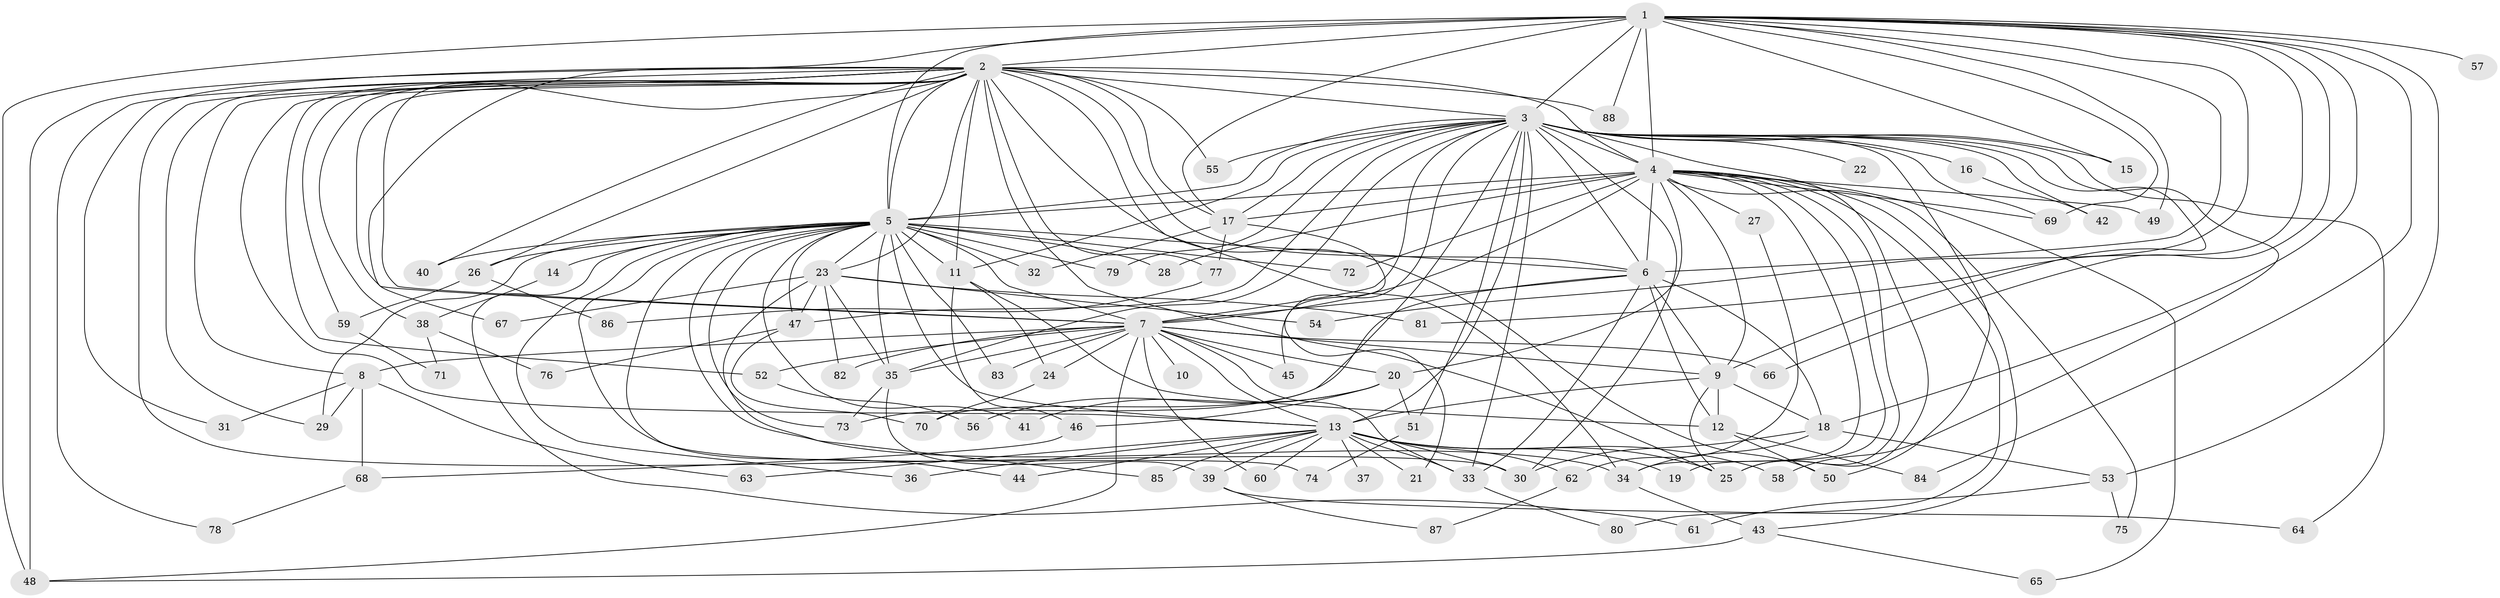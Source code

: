 // original degree distribution, {27: 0.013793103448275862, 20: 0.006896551724137931, 34: 0.006896551724137931, 18: 0.013793103448275862, 26: 0.006896551724137931, 23: 0.006896551724137931, 19: 0.006896551724137931, 29: 0.006896551724137931, 6: 0.034482758620689655, 13: 0.006896551724137931, 2: 0.5517241379310345, 5: 0.020689655172413793, 12: 0.006896551724137931, 3: 0.20689655172413793, 8: 0.006896551724137931, 4: 0.0896551724137931, 9: 0.006896551724137931}
// Generated by graph-tools (version 1.1) at 2025/49/03/04/25 22:49:32]
// undirected, 88 vertices, 205 edges
graph export_dot {
  node [color=gray90,style=filled];
  1;
  2;
  3;
  4;
  5;
  6;
  7;
  8;
  9;
  10;
  11;
  12;
  13;
  14;
  15;
  16;
  17;
  18;
  19;
  20;
  21;
  22;
  23;
  24;
  25;
  26;
  27;
  28;
  29;
  30;
  31;
  32;
  33;
  34;
  35;
  36;
  37;
  38;
  39;
  40;
  41;
  42;
  43;
  44;
  45;
  46;
  47;
  48;
  49;
  50;
  51;
  52;
  53;
  54;
  55;
  56;
  57;
  58;
  59;
  60;
  61;
  62;
  63;
  64;
  65;
  66;
  67;
  68;
  69;
  70;
  71;
  72;
  73;
  74;
  75;
  76;
  77;
  78;
  79;
  80;
  81;
  82;
  83;
  84;
  85;
  86;
  87;
  88;
  1 -- 2 [weight=4.0];
  1 -- 3 [weight=1.0];
  1 -- 4 [weight=2.0];
  1 -- 5 [weight=2.0];
  1 -- 6 [weight=1.0];
  1 -- 7 [weight=3.0];
  1 -- 15 [weight=1.0];
  1 -- 17 [weight=1.0];
  1 -- 18 [weight=1.0];
  1 -- 48 [weight=1.0];
  1 -- 49 [weight=1.0];
  1 -- 53 [weight=1.0];
  1 -- 54 [weight=1.0];
  1 -- 57 [weight=1.0];
  1 -- 66 [weight=1.0];
  1 -- 69 [weight=1.0];
  1 -- 81 [weight=1.0];
  1 -- 84 [weight=1.0];
  1 -- 88 [weight=1.0];
  2 -- 3 [weight=2.0];
  2 -- 4 [weight=3.0];
  2 -- 5 [weight=4.0];
  2 -- 6 [weight=12.0];
  2 -- 7 [weight=4.0];
  2 -- 8 [weight=1.0];
  2 -- 11 [weight=1.0];
  2 -- 13 [weight=2.0];
  2 -- 17 [weight=1.0];
  2 -- 23 [weight=1.0];
  2 -- 25 [weight=1.0];
  2 -- 26 [weight=2.0];
  2 -- 29 [weight=1.0];
  2 -- 30 [weight=1.0];
  2 -- 31 [weight=1.0];
  2 -- 34 [weight=2.0];
  2 -- 38 [weight=1.0];
  2 -- 40 [weight=3.0];
  2 -- 48 [weight=2.0];
  2 -- 50 [weight=1.0];
  2 -- 52 [weight=1.0];
  2 -- 55 [weight=1.0];
  2 -- 59 [weight=1.0];
  2 -- 67 [weight=1.0];
  2 -- 77 [weight=1.0];
  2 -- 78 [weight=1.0];
  2 -- 88 [weight=1.0];
  3 -- 4 [weight=1.0];
  3 -- 5 [weight=2.0];
  3 -- 6 [weight=2.0];
  3 -- 7 [weight=3.0];
  3 -- 9 [weight=1.0];
  3 -- 11 [weight=1.0];
  3 -- 13 [weight=1.0];
  3 -- 15 [weight=1.0];
  3 -- 16 [weight=1.0];
  3 -- 17 [weight=1.0];
  3 -- 22 [weight=1.0];
  3 -- 25 [weight=1.0];
  3 -- 30 [weight=1.0];
  3 -- 33 [weight=1.0];
  3 -- 35 [weight=1.0];
  3 -- 42 [weight=1.0];
  3 -- 45 [weight=1.0];
  3 -- 47 [weight=1.0];
  3 -- 50 [weight=1.0];
  3 -- 51 [weight=1.0];
  3 -- 55 [weight=1.0];
  3 -- 58 [weight=1.0];
  3 -- 64 [weight=1.0];
  3 -- 69 [weight=1.0];
  3 -- 70 [weight=1.0];
  3 -- 79 [weight=1.0];
  4 -- 5 [weight=2.0];
  4 -- 6 [weight=1.0];
  4 -- 7 [weight=2.0];
  4 -- 9 [weight=1.0];
  4 -- 17 [weight=2.0];
  4 -- 19 [weight=1.0];
  4 -- 20 [weight=1.0];
  4 -- 25 [weight=1.0];
  4 -- 27 [weight=1.0];
  4 -- 28 [weight=1.0];
  4 -- 34 [weight=1.0];
  4 -- 43 [weight=1.0];
  4 -- 49 [weight=1.0];
  4 -- 65 [weight=1.0];
  4 -- 69 [weight=1.0];
  4 -- 72 [weight=1.0];
  4 -- 75 [weight=1.0];
  4 -- 80 [weight=1.0];
  5 -- 6 [weight=2.0];
  5 -- 7 [weight=4.0];
  5 -- 11 [weight=2.0];
  5 -- 13 [weight=1.0];
  5 -- 14 [weight=1.0];
  5 -- 23 [weight=2.0];
  5 -- 26 [weight=1.0];
  5 -- 28 [weight=1.0];
  5 -- 29 [weight=4.0];
  5 -- 32 [weight=1.0];
  5 -- 34 [weight=1.0];
  5 -- 35 [weight=1.0];
  5 -- 36 [weight=1.0];
  5 -- 40 [weight=1.0];
  5 -- 41 [weight=1.0];
  5 -- 44 [weight=1.0];
  5 -- 47 [weight=1.0];
  5 -- 61 [weight=1.0];
  5 -- 72 [weight=1.0];
  5 -- 73 [weight=1.0];
  5 -- 74 [weight=1.0];
  5 -- 79 [weight=1.0];
  5 -- 83 [weight=1.0];
  6 -- 7 [weight=3.0];
  6 -- 9 [weight=1.0];
  6 -- 12 [weight=1.0];
  6 -- 18 [weight=1.0];
  6 -- 33 [weight=1.0];
  6 -- 73 [weight=1.0];
  7 -- 8 [weight=1.0];
  7 -- 9 [weight=1.0];
  7 -- 10 [weight=2.0];
  7 -- 13 [weight=3.0];
  7 -- 20 [weight=1.0];
  7 -- 24 [weight=1.0];
  7 -- 33 [weight=1.0];
  7 -- 35 [weight=1.0];
  7 -- 45 [weight=1.0];
  7 -- 48 [weight=1.0];
  7 -- 52 [weight=1.0];
  7 -- 60 [weight=1.0];
  7 -- 66 [weight=1.0];
  7 -- 82 [weight=1.0];
  7 -- 83 [weight=1.0];
  8 -- 29 [weight=1.0];
  8 -- 31 [weight=1.0];
  8 -- 63 [weight=1.0];
  8 -- 68 [weight=1.0];
  9 -- 12 [weight=1.0];
  9 -- 13 [weight=6.0];
  9 -- 18 [weight=1.0];
  9 -- 25 [weight=1.0];
  11 -- 12 [weight=1.0];
  11 -- 24 [weight=1.0];
  11 -- 46 [weight=1.0];
  12 -- 50 [weight=1.0];
  12 -- 84 [weight=1.0];
  13 -- 19 [weight=1.0];
  13 -- 21 [weight=1.0];
  13 -- 25 [weight=1.0];
  13 -- 30 [weight=1.0];
  13 -- 33 [weight=1.0];
  13 -- 36 [weight=1.0];
  13 -- 37 [weight=2.0];
  13 -- 39 [weight=1.0];
  13 -- 44 [weight=1.0];
  13 -- 58 [weight=1.0];
  13 -- 60 [weight=1.0];
  13 -- 62 [weight=1.0];
  13 -- 63 [weight=1.0];
  13 -- 85 [weight=1.0];
  14 -- 38 [weight=1.0];
  16 -- 42 [weight=1.0];
  17 -- 21 [weight=1.0];
  17 -- 32 [weight=1.0];
  17 -- 77 [weight=1.0];
  18 -- 30 [weight=1.0];
  18 -- 34 [weight=1.0];
  18 -- 53 [weight=1.0];
  20 -- 41 [weight=1.0];
  20 -- 46 [weight=1.0];
  20 -- 51 [weight=1.0];
  20 -- 56 [weight=1.0];
  23 -- 35 [weight=1.0];
  23 -- 47 [weight=1.0];
  23 -- 54 [weight=1.0];
  23 -- 67 [weight=1.0];
  23 -- 81 [weight=1.0];
  23 -- 82 [weight=1.0];
  23 -- 85 [weight=1.0];
  24 -- 70 [weight=1.0];
  26 -- 59 [weight=1.0];
  26 -- 86 [weight=1.0];
  27 -- 62 [weight=1.0];
  33 -- 80 [weight=1.0];
  34 -- 43 [weight=1.0];
  35 -- 39 [weight=1.0];
  35 -- 73 [weight=1.0];
  38 -- 71 [weight=1.0];
  38 -- 76 [weight=1.0];
  39 -- 64 [weight=1.0];
  39 -- 87 [weight=1.0];
  43 -- 48 [weight=1.0];
  43 -- 65 [weight=1.0];
  46 -- 68 [weight=1.0];
  47 -- 70 [weight=1.0];
  47 -- 76 [weight=1.0];
  51 -- 74 [weight=1.0];
  52 -- 56 [weight=1.0];
  53 -- 61 [weight=1.0];
  53 -- 75 [weight=1.0];
  59 -- 71 [weight=1.0];
  62 -- 87 [weight=1.0];
  68 -- 78 [weight=1.0];
  77 -- 86 [weight=1.0];
}
